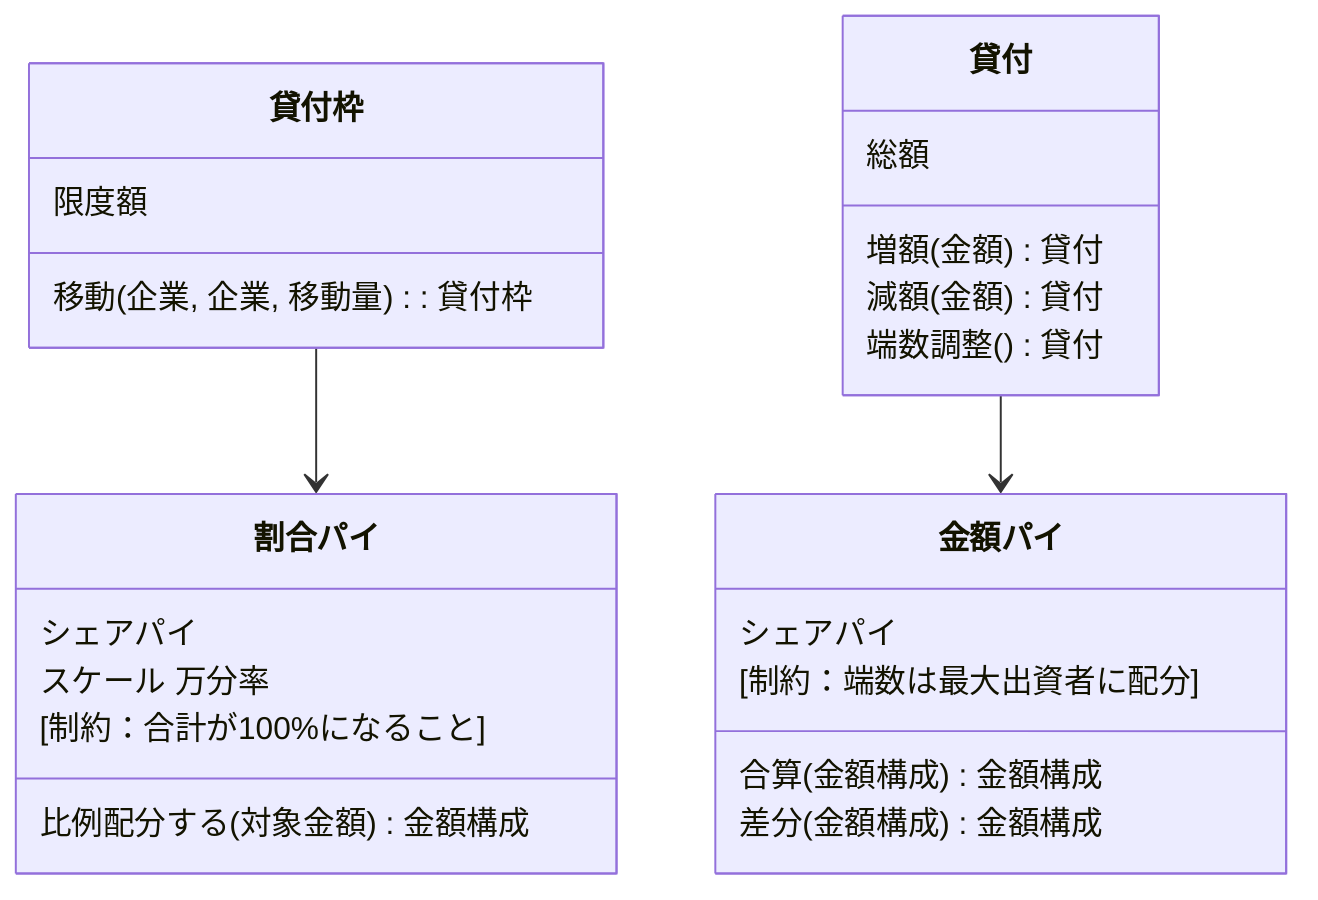 classDiagram
    貸付枠 --> 割合パイ
    貸付 --> 金額パイ
    class 貸付枠 {
        限度額
        移動(企業, 企業, 移動量) : 貸付枠
    }

    class 貸付 {
        総額
        増額(金額) 貸付
        減額(金額) 貸付
        端数調整() 貸付
    }

    class 金額パイ {
        シェアパイ
        [制約：端数は最大出資者に配分]
        合算(金額構成) 金額構成
        差分(金額構成) 金額構成
    }
    class 割合パイ {
        シェアパイ
        スケール 万分率
        [制約：合計が100%になること]
        比例配分する(対象金額) 金額構成
    }